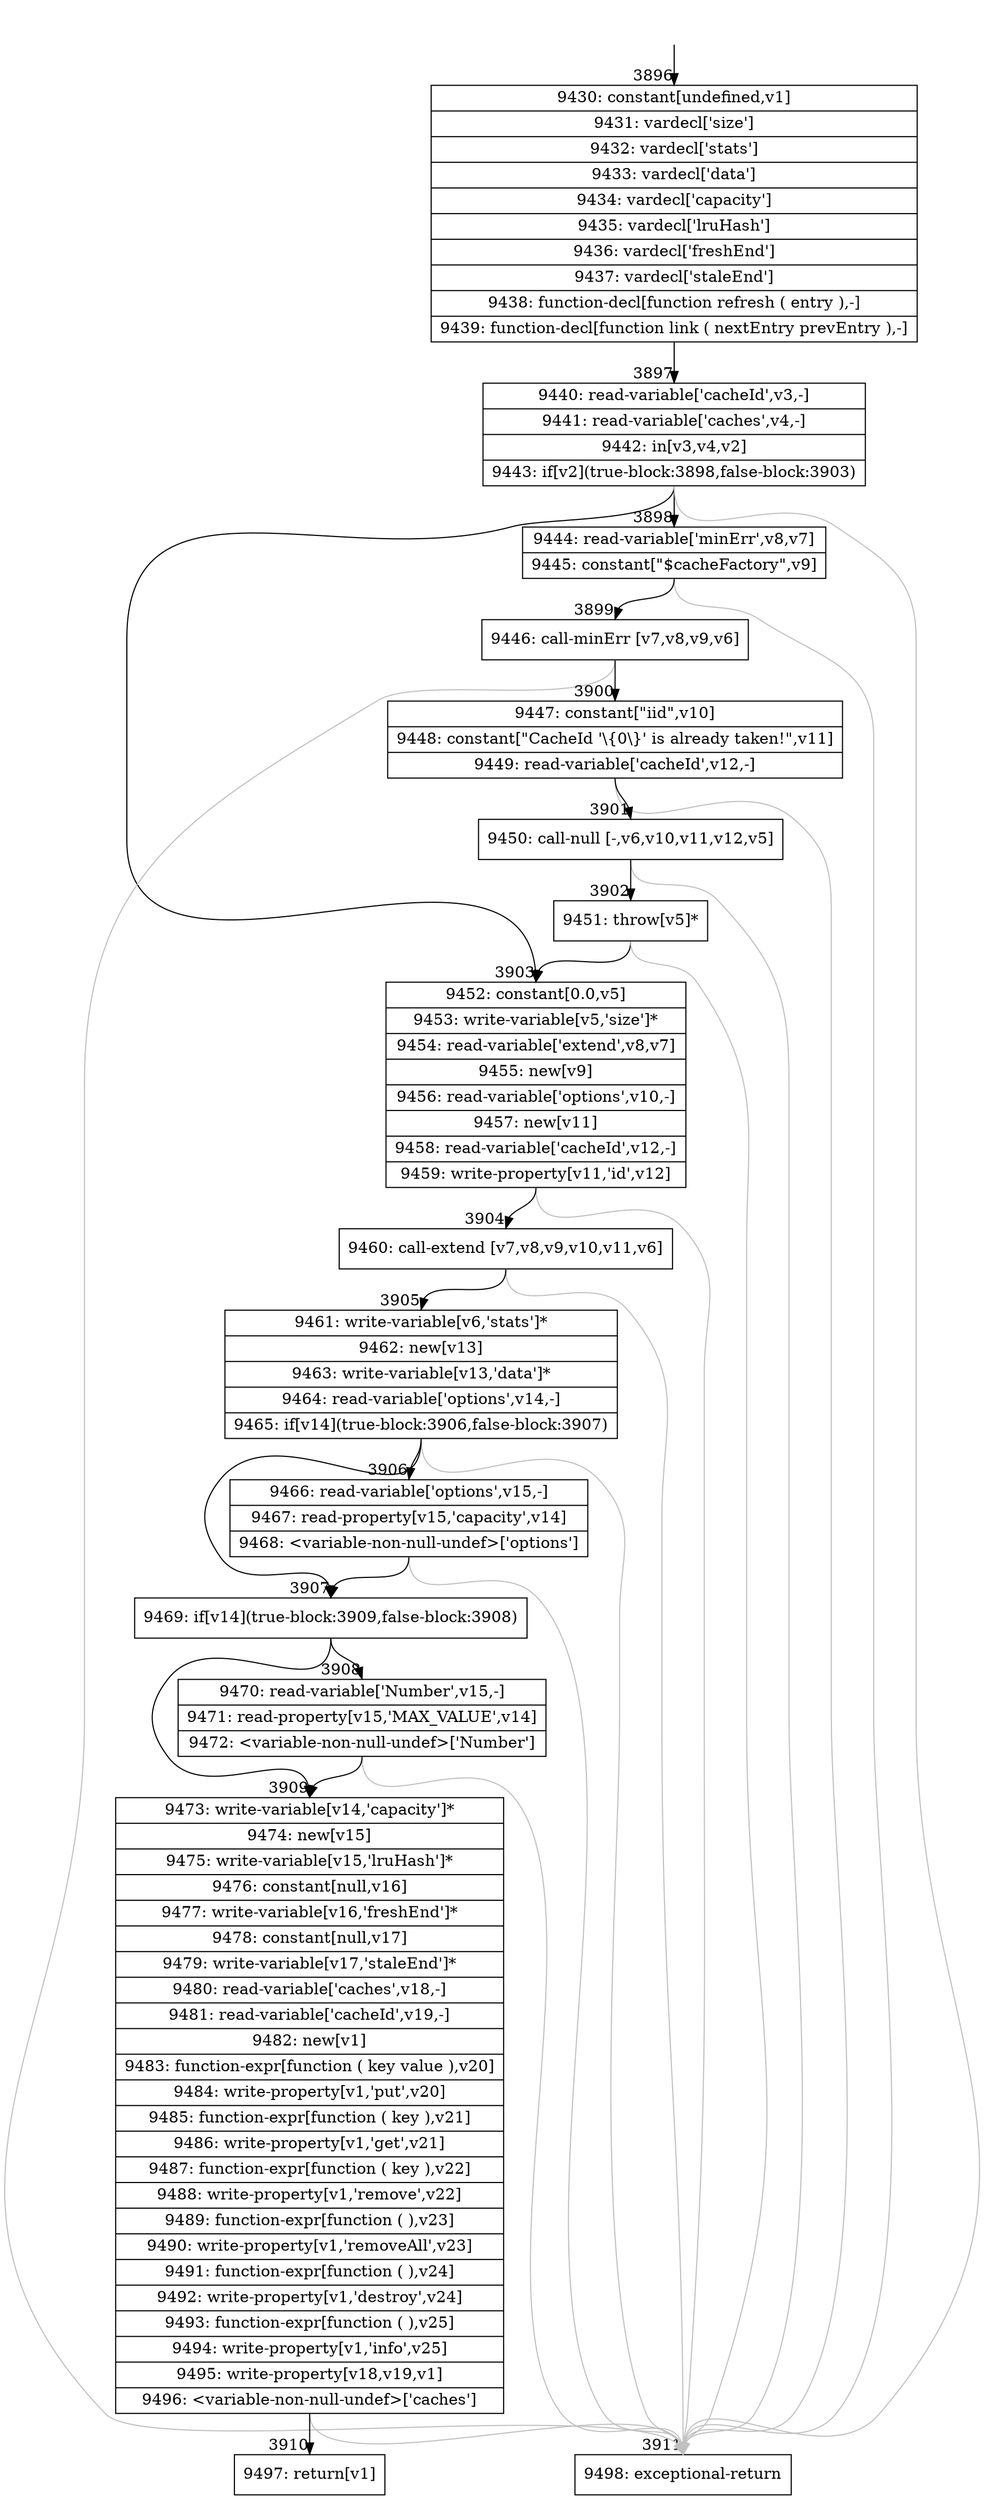 digraph {
rankdir="TD"
BB_entry320[shape=none,label=""];
BB_entry320 -> BB3896 [tailport=s, headport=n, headlabel="    3896"]
BB3896 [shape=record label="{9430: constant[undefined,v1]|9431: vardecl['size']|9432: vardecl['stats']|9433: vardecl['data']|9434: vardecl['capacity']|9435: vardecl['lruHash']|9436: vardecl['freshEnd']|9437: vardecl['staleEnd']|9438: function-decl[function refresh ( entry ),-]|9439: function-decl[function link ( nextEntry prevEntry ),-]}" ] 
BB3896 -> BB3897 [tailport=s, headport=n, headlabel="      3897"]
BB3897 [shape=record label="{9440: read-variable['cacheId',v3,-]|9441: read-variable['caches',v4,-]|9442: in[v3,v4,v2]|9443: if[v2](true-block:3898,false-block:3903)}" ] 
BB3897 -> BB3898 [tailport=s, headport=n, headlabel="      3898"]
BB3897 -> BB3903 [tailport=s, headport=n, headlabel="      3903"]
BB3897 -> BB3911 [tailport=s, headport=n, color=gray, headlabel="      3911"]
BB3898 [shape=record label="{9444: read-variable['minErr',v8,v7]|9445: constant[\"$cacheFactory\",v9]}" ] 
BB3898 -> BB3899 [tailport=s, headport=n, headlabel="      3899"]
BB3898 -> BB3911 [tailport=s, headport=n, color=gray]
BB3899 [shape=record label="{9446: call-minErr [v7,v8,v9,v6]}" ] 
BB3899 -> BB3900 [tailport=s, headport=n, headlabel="      3900"]
BB3899 -> BB3911 [tailport=s, headport=n, color=gray]
BB3900 [shape=record label="{9447: constant[\"iid\",v10]|9448: constant[\"CacheId '\\\{0\\\}' is already taken!\",v11]|9449: read-variable['cacheId',v12,-]}" ] 
BB3900 -> BB3901 [tailport=s, headport=n, headlabel="      3901"]
BB3900 -> BB3911 [tailport=s, headport=n, color=gray]
BB3901 [shape=record label="{9450: call-null [-,v6,v10,v11,v12,v5]}" ] 
BB3901 -> BB3902 [tailport=s, headport=n, headlabel="      3902"]
BB3901 -> BB3911 [tailport=s, headport=n, color=gray]
BB3902 [shape=record label="{9451: throw[v5]*}" ] 
BB3902 -> BB3903 [tailport=s, headport=n]
BB3902 -> BB3911 [tailport=s, headport=n, color=gray]
BB3903 [shape=record label="{9452: constant[0.0,v5]|9453: write-variable[v5,'size']*|9454: read-variable['extend',v8,v7]|9455: new[v9]|9456: read-variable['options',v10,-]|9457: new[v11]|9458: read-variable['cacheId',v12,-]|9459: write-property[v11,'id',v12]}" ] 
BB3903 -> BB3904 [tailport=s, headport=n, headlabel="      3904"]
BB3903 -> BB3911 [tailport=s, headport=n, color=gray]
BB3904 [shape=record label="{9460: call-extend [v7,v8,v9,v10,v11,v6]}" ] 
BB3904 -> BB3905 [tailport=s, headport=n, headlabel="      3905"]
BB3904 -> BB3911 [tailport=s, headport=n, color=gray]
BB3905 [shape=record label="{9461: write-variable[v6,'stats']*|9462: new[v13]|9463: write-variable[v13,'data']*|9464: read-variable['options',v14,-]|9465: if[v14](true-block:3906,false-block:3907)}" ] 
BB3905 -> BB3907 [tailport=s, headport=n, headlabel="      3907"]
BB3905 -> BB3906 [tailport=s, headport=n, headlabel="      3906"]
BB3905 -> BB3911 [tailport=s, headport=n, color=gray]
BB3906 [shape=record label="{9466: read-variable['options',v15,-]|9467: read-property[v15,'capacity',v14]|9468: \<variable-non-null-undef\>['options']}" ] 
BB3906 -> BB3907 [tailport=s, headport=n]
BB3906 -> BB3911 [tailport=s, headport=n, color=gray]
BB3907 [shape=record label="{9469: if[v14](true-block:3909,false-block:3908)}" ] 
BB3907 -> BB3909 [tailport=s, headport=n, headlabel="      3909"]
BB3907 -> BB3908 [tailport=s, headport=n, headlabel="      3908"]
BB3908 [shape=record label="{9470: read-variable['Number',v15,-]|9471: read-property[v15,'MAX_VALUE',v14]|9472: \<variable-non-null-undef\>['Number']}" ] 
BB3908 -> BB3909 [tailport=s, headport=n]
BB3908 -> BB3911 [tailport=s, headport=n, color=gray]
BB3909 [shape=record label="{9473: write-variable[v14,'capacity']*|9474: new[v15]|9475: write-variable[v15,'lruHash']*|9476: constant[null,v16]|9477: write-variable[v16,'freshEnd']*|9478: constant[null,v17]|9479: write-variable[v17,'staleEnd']*|9480: read-variable['caches',v18,-]|9481: read-variable['cacheId',v19,-]|9482: new[v1]|9483: function-expr[function ( key value ),v20]|9484: write-property[v1,'put',v20]|9485: function-expr[function ( key ),v21]|9486: write-property[v1,'get',v21]|9487: function-expr[function ( key ),v22]|9488: write-property[v1,'remove',v22]|9489: function-expr[function ( ),v23]|9490: write-property[v1,'removeAll',v23]|9491: function-expr[function ( ),v24]|9492: write-property[v1,'destroy',v24]|9493: function-expr[function ( ),v25]|9494: write-property[v1,'info',v25]|9495: write-property[v18,v19,v1]|9496: \<variable-non-null-undef\>['caches']}" ] 
BB3909 -> BB3910 [tailport=s, headport=n, headlabel="      3910"]
BB3909 -> BB3911 [tailport=s, headport=n, color=gray]
BB3910 [shape=record label="{9497: return[v1]}" ] 
BB3911 [shape=record label="{9498: exceptional-return}" ] 
//#$~ 6012
}

